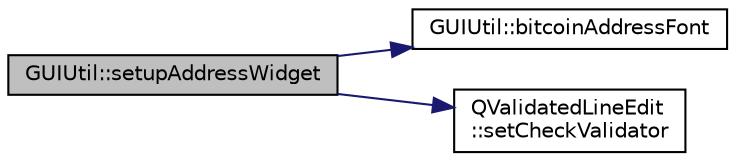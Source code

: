 digraph "GUIUtil::setupAddressWidget"
{
  edge [fontname="Helvetica",fontsize="10",labelfontname="Helvetica",labelfontsize="10"];
  node [fontname="Helvetica",fontsize="10",shape=record];
  rankdir="LR";
  Node342 [label="GUIUtil::setupAddressWidget",height=0.2,width=0.4,color="black", fillcolor="grey75", style="filled", fontcolor="black"];
  Node342 -> Node343 [color="midnightblue",fontsize="10",style="solid",fontname="Helvetica"];
  Node343 [label="GUIUtil::bitcoinAddressFont",height=0.2,width=0.4,color="black", fillcolor="white", style="filled",URL="$namespace_g_u_i_util.html#a6630c77d0f51ac2a1acdc5fe06c75283"];
  Node342 -> Node344 [color="midnightblue",fontsize="10",style="solid",fontname="Helvetica"];
  Node344 [label="QValidatedLineEdit\l::setCheckValidator",height=0.2,width=0.4,color="black", fillcolor="white", style="filled",URL="$class_q_validated_line_edit.html#af365be1760e17fd1ea6b430fa6005bd2"];
}
